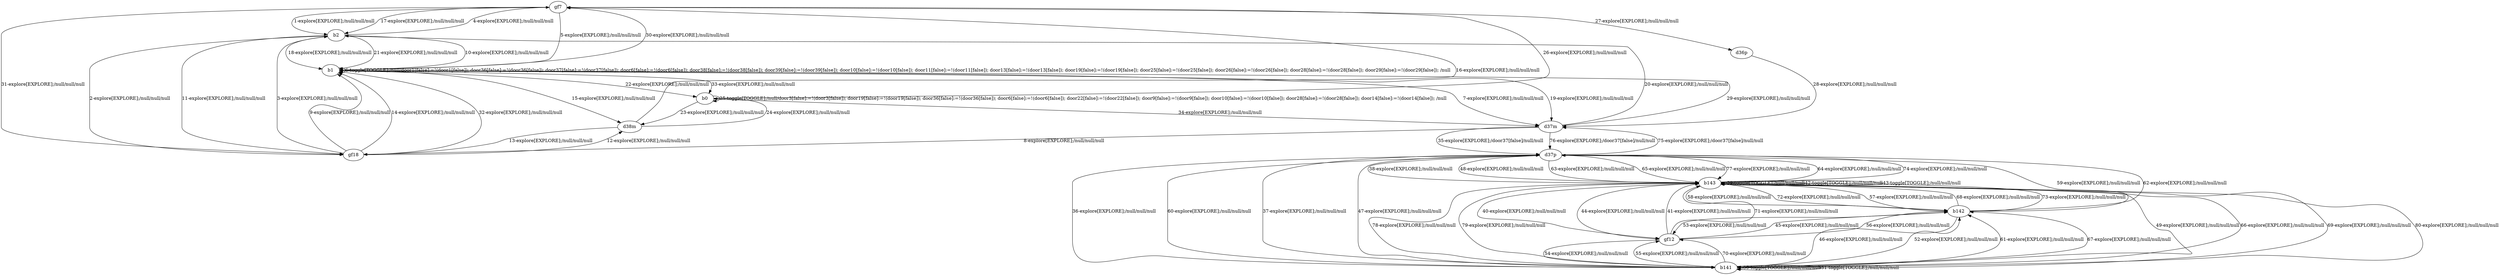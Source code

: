 # Total number of goals covered by this test: 1
# b142 --> b143

digraph g {
"gf7" -> "b2" [label = "1-explore[EXPLORE];/null/null/null"];
"b2" -> "gf18" [label = "2-explore[EXPLORE];/null/null/null"];
"gf18" -> "b2" [label = "3-explore[EXPLORE];/null/null/null"];
"b2" -> "gf7" [label = "4-explore[EXPLORE];/null/null/null"];
"gf7" -> "b1" [label = "5-explore[EXPLORE];/null/null/null"];
"b1" -> "b1" [label = "6-toggle[TOGGLE];/null/door1[false]:=!(door1[false]); door36[false]:=!(door36[false]); door37[false]:=!(door37[false]); door6[false]:=!(door6[false]); door38[false]:=!(door38[false]); door39[false]:=!(door39[false]); door10[false]:=!(door10[false]); door11[false]:=!(door11[false]); door13[false]:=!(door13[false]); door19[false]:=!(door19[false]); door25[false]:=!(door25[false]); door26[false]:=!(door26[false]); door28[false]:=!(door28[false]); door29[false]:=!(door29[false]); /null"];
"b1" -> "d37m" [label = "7-explore[EXPLORE];/null/null/null"];
"d37m" -> "gf18" [label = "8-explore[EXPLORE];/null/null/null"];
"gf18" -> "b1" [label = "9-explore[EXPLORE];/null/null/null"];
"b1" -> "b2" [label = "10-explore[EXPLORE];/null/null/null"];
"b2" -> "gf18" [label = "11-explore[EXPLORE];/null/null/null"];
"gf18" -> "d38m" [label = "12-explore[EXPLORE];/null/null/null"];
"d38m" -> "gf18" [label = "13-explore[EXPLORE];/null/null/null"];
"gf18" -> "b1" [label = "14-explore[EXPLORE];/null/null/null"];
"b1" -> "d38m" [label = "15-explore[EXPLORE];/null/null/null"];
"d38m" -> "gf7" [label = "16-explore[EXPLORE];/null/null/null"];
"gf7" -> "b2" [label = "17-explore[EXPLORE];/null/null/null"];
"b2" -> "b1" [label = "18-explore[EXPLORE];/null/null/null"];
"b1" -> "d37m" [label = "19-explore[EXPLORE];/null/null/null"];
"d37m" -> "b2" [label = "20-explore[EXPLORE];/null/null/null"];
"b2" -> "b1" [label = "21-explore[EXPLORE];/null/null/null"];
"b1" -> "b0" [label = "22-explore[EXPLORE];/null/null/null"];
"b0" -> "d38m" [label = "23-explore[EXPLORE];/null/null/null"];
"d38m" -> "b0" [label = "24-explore[EXPLORE];/null/null/null"];
"b0" -> "b0" [label = "25-toggle[TOGGLE];/null/door3[false]:=!(door3[false]); door19[false]:=!(door19[false]); door36[false]:=!(door36[false]); door6[false]:=!(door6[false]); door22[false]:=!(door22[false]); door9[false]:=!(door9[false]); door10[false]:=!(door10[false]); door28[false]:=!(door28[false]); door14[false]:=!(door14[false]); /null"];
"b0" -> "gf7" [label = "26-explore[EXPLORE];/null/null/null"];
"gf7" -> "d36p" [label = "27-explore[EXPLORE];/null/null/null"];
"d36p" -> "d37m" [label = "28-explore[EXPLORE];/null/null/null"];
"d37m" -> "b1" [label = "29-explore[EXPLORE];/null/null/null"];
"b1" -> "gf7" [label = "30-explore[EXPLORE];/null/null/null"];
"gf7" -> "gf18" [label = "31-explore[EXPLORE];/null/null/null"];
"gf18" -> "b1" [label = "32-explore[EXPLORE];/null/null/null"];
"b1" -> "b0" [label = "33-explore[EXPLORE];/null/null/null"];
"b0" -> "d37m" [label = "34-explore[EXPLORE];/null/null/null"];
"d37m" -> "d37p" [label = "35-explore[EXPLORE];/door37[false]/null/null"];
"d37p" -> "b141" [label = "36-explore[EXPLORE];/null/null/null"];
"b141" -> "d37p" [label = "37-explore[EXPLORE];/null/null/null"];
"d37p" -> "b143" [label = "38-explore[EXPLORE];/null/null/null"];
"b143" -> "b143" [label = "39-toggle[TOGGLE];/null/null/null"];
"b143" -> "gf12" [label = "40-explore[EXPLORE];/null/null/null"];
"gf12" -> "b143" [label = "41-explore[EXPLORE];/null/null/null"];
"b143" -> "b143" [label = "42-toggle[TOGGLE];/null/null/null"];
"b143" -> "b143" [label = "43-toggle[TOGGLE];/null/null/null"];
"b143" -> "gf12" [label = "44-explore[EXPLORE];/null/null/null"];
"gf12" -> "b142" [label = "45-explore[EXPLORE];/null/null/null"];
"b142" -> "b141" [label = "46-explore[EXPLORE];/null/null/null"];
"b141" -> "d37p" [label = "47-explore[EXPLORE];/null/null/null"];
"d37p" -> "b143" [label = "48-explore[EXPLORE];/null/null/null"];
"b143" -> "b141" [label = "49-explore[EXPLORE];/null/null/null"];
"b141" -> "b141" [label = "50-toggle[TOGGLE];/null/null/null"];
"b141" -> "b141" [label = "51-toggle[TOGGLE];/null/null/null"];
"b141" -> "b142" [label = "52-explore[EXPLORE];/null/null/null"];
"b142" -> "gf12" [label = "53-explore[EXPLORE];/null/null/null"];
"gf12" -> "b141" [label = "54-explore[EXPLORE];/null/null/null"];
"b141" -> "gf12" [label = "55-explore[EXPLORE];/null/null/null"];
"gf12" -> "b142" [label = "56-explore[EXPLORE];/null/null/null"];
"b142" -> "b143" [label = "57-explore[EXPLORE];/null/null/null"];
"b143" -> "b142" [label = "58-explore[EXPLORE];/null/null/null"];
"b142" -> "d37p" [label = "59-explore[EXPLORE];/null/null/null"];
"d37p" -> "b141" [label = "60-explore[EXPLORE];/null/null/null"];
"b141" -> "b142" [label = "61-explore[EXPLORE];/null/null/null"];
"b142" -> "d37p" [label = "62-explore[EXPLORE];/null/null/null"];
"d37p" -> "b143" [label = "63-explore[EXPLORE];/null/null/null"];
"b143" -> "d37p" [label = "64-explore[EXPLORE];/null/null/null"];
"d37p" -> "b143" [label = "65-explore[EXPLORE];/null/null/null"];
"b143" -> "b141" [label = "66-explore[EXPLORE];/null/null/null"];
"b141" -> "b142" [label = "67-explore[EXPLORE];/null/null/null"];
"b142" -> "b143" [label = "68-explore[EXPLORE];/null/null/null"];
"b143" -> "b141" [label = "69-explore[EXPLORE];/null/null/null"];
"b141" -> "gf12" [label = "70-explore[EXPLORE];/null/null/null"];
"gf12" -> "b143" [label = "71-explore[EXPLORE];/null/null/null"];
"b143" -> "b142" [label = "72-explore[EXPLORE];/null/null/null"];
"b142" -> "b143" [label = "73-explore[EXPLORE];/null/null/null"];
"b143" -> "d37p" [label = "74-explore[EXPLORE];/null/null/null"];
"d37p" -> "d37m" [label = "75-explore[EXPLORE];/door37[false]/null/null"];
"d37m" -> "d37p" [label = "76-explore[EXPLORE];/door37[false]/null/null"];
"d37p" -> "b143" [label = "77-explore[EXPLORE];/null/null/null"];
"b143" -> "b141" [label = "78-explore[EXPLORE];/null/null/null"];
"b141" -> "b143" [label = "79-explore[EXPLORE];/null/null/null"];
"b143" -> "b141" [label = "80-explore[EXPLORE];/null/null/null"];
}